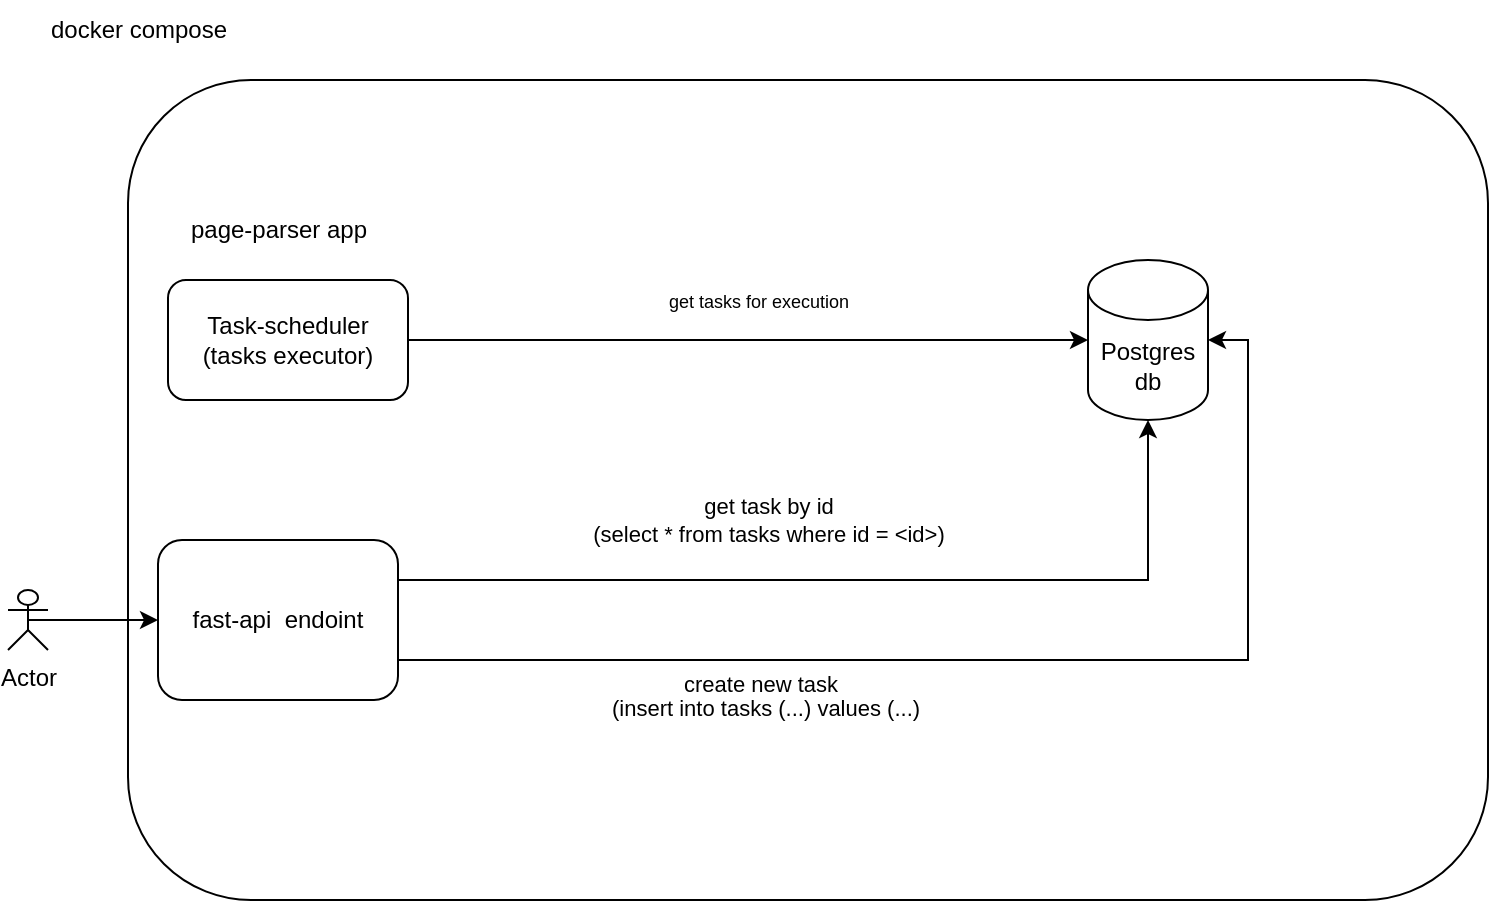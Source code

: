 <mxfile version="21.5.0" type="device">
  <diagram id="xxGH3RkjGrt-0E_2bFbj" name="Page-1">
    <mxGraphModel dx="1139" dy="645" grid="1" gridSize="10" guides="1" tooltips="1" connect="1" arrows="1" fold="1" page="1" pageScale="1" pageWidth="850" pageHeight="1100" math="0" shadow="0">
      <root>
        <mxCell id="0" />
        <mxCell id="1" parent="0" />
        <mxCell id="smdLf3gsNbxKxfawQnFj-7" style="edgeStyle=orthogonalEdgeStyle;rounded=0;orthogonalLoop=1;jettySize=auto;html=1;exitX=1;exitY=0.25;exitDx=0;exitDy=0;entryX=0.5;entryY=1;entryDx=0;entryDy=0;entryPerimeter=0;" edge="1" parent="1" source="smdLf3gsNbxKxfawQnFj-1" target="smdLf3gsNbxKxfawQnFj-9">
          <mxGeometry relative="1" as="geometry">
            <mxPoint x="450" y="350" as="targetPoint" />
          </mxGeometry>
        </mxCell>
        <mxCell id="smdLf3gsNbxKxfawQnFj-11" value="get task by id&lt;br&gt;(select * from tasks where id = &amp;lt;id&amp;gt;)" style="edgeLabel;html=1;align=center;verticalAlign=middle;resizable=0;points=[];" vertex="1" connectable="0" parent="smdLf3gsNbxKxfawQnFj-7">
          <mxGeometry x="-0.626" y="2" relative="1" as="geometry">
            <mxPoint x="100" y="-28" as="offset" />
          </mxGeometry>
        </mxCell>
        <mxCell id="smdLf3gsNbxKxfawQnFj-8" style="edgeStyle=orthogonalEdgeStyle;rounded=0;orthogonalLoop=1;jettySize=auto;html=1;exitX=1;exitY=0.75;exitDx=0;exitDy=0;entryX=1;entryY=0.5;entryDx=0;entryDy=0;entryPerimeter=0;" edge="1" parent="1" source="smdLf3gsNbxKxfawQnFj-1" target="smdLf3gsNbxKxfawQnFj-9">
          <mxGeometry relative="1" as="geometry">
            <mxPoint x="450" y="390" as="targetPoint" />
          </mxGeometry>
        </mxCell>
        <mxCell id="smdLf3gsNbxKxfawQnFj-1" value="fast-api&amp;nbsp; endoint" style="rounded=1;whiteSpace=wrap;html=1;" vertex="1" parent="1">
          <mxGeometry x="145" y="340" width="120" height="80" as="geometry" />
        </mxCell>
        <mxCell id="smdLf3gsNbxKxfawQnFj-5" style="edgeStyle=orthogonalEdgeStyle;rounded=0;orthogonalLoop=1;jettySize=auto;html=1;entryX=0;entryY=0.5;entryDx=0;entryDy=0;entryPerimeter=0;" edge="1" parent="1" source="smdLf3gsNbxKxfawQnFj-2" target="smdLf3gsNbxKxfawQnFj-9">
          <mxGeometry relative="1" as="geometry">
            <mxPoint x="520" y="160" as="targetPoint" />
          </mxGeometry>
        </mxCell>
        <mxCell id="smdLf3gsNbxKxfawQnFj-2" value="Task-scheduler&lt;br&gt;(tasks executor)" style="rounded=1;whiteSpace=wrap;html=1;" vertex="1" parent="1">
          <mxGeometry x="150" y="210" width="120" height="60" as="geometry" />
        </mxCell>
        <mxCell id="smdLf3gsNbxKxfawQnFj-4" value="page-parser app" style="text;html=1;align=center;verticalAlign=middle;resizable=0;points=[];autosize=1;strokeColor=none;fillColor=none;" vertex="1" parent="1">
          <mxGeometry x="150" y="170" width="110" height="30" as="geometry" />
        </mxCell>
        <mxCell id="smdLf3gsNbxKxfawQnFj-9" value="Postgres&lt;br&gt;db" style="shape=cylinder3;whiteSpace=wrap;html=1;boundedLbl=1;backgroundOutline=1;size=15;" vertex="1" parent="1">
          <mxGeometry x="610" y="200" width="60" height="80" as="geometry" />
        </mxCell>
        <mxCell id="smdLf3gsNbxKxfawQnFj-12" value="create new task" style="edgeLabel;html=1;align=center;verticalAlign=middle;resizable=0;points=[];" vertex="1" connectable="0" parent="1">
          <mxGeometry x="460" y="410" as="geometry">
            <mxPoint x="-14" y="2" as="offset" />
          </mxGeometry>
        </mxCell>
        <mxCell id="smdLf3gsNbxKxfawQnFj-15" value="&lt;div style=&quot;text-align: center;&quot;&gt;&lt;span style=&quot;font-size: 11px; background-color: rgb(255, 255, 255);&quot;&gt;(insert into tasks (...) values (...)&lt;/span&gt;&lt;/div&gt;&lt;div style=&quot;text-align: center;&quot;&gt;&lt;span style=&quot;font-size: 11px; background-color: rgb(255, 255, 255);&quot;&gt;&lt;br&gt;&lt;/span&gt;&lt;/div&gt;" style="text;whiteSpace=wrap;html=1;" vertex="1" parent="1">
          <mxGeometry x="370" y="410" width="210" height="40" as="geometry" />
        </mxCell>
        <mxCell id="smdLf3gsNbxKxfawQnFj-16" value="&lt;font style=&quot;font-size: 9px;&quot;&gt;get tasks for execution&lt;br&gt;&lt;/font&gt;" style="text;html=1;align=center;verticalAlign=middle;resizable=0;points=[];autosize=1;strokeColor=none;fillColor=none;" vertex="1" parent="1">
          <mxGeometry x="390" y="205" width="110" height="30" as="geometry" />
        </mxCell>
        <mxCell id="smdLf3gsNbxKxfawQnFj-17" value="" style="rounded=1;whiteSpace=wrap;html=1;fillColor=none;" vertex="1" parent="1">
          <mxGeometry x="130" y="110" width="680" height="410" as="geometry" />
        </mxCell>
        <mxCell id="smdLf3gsNbxKxfawQnFj-21" value="docker compose" style="text;html=1;align=center;verticalAlign=middle;resizable=0;points=[];autosize=1;strokeColor=none;fillColor=none;" vertex="1" parent="1">
          <mxGeometry x="80" y="70" width="110" height="30" as="geometry" />
        </mxCell>
        <mxCell id="smdLf3gsNbxKxfawQnFj-26" style="edgeStyle=orthogonalEdgeStyle;rounded=0;orthogonalLoop=1;jettySize=auto;html=1;exitX=0.5;exitY=0.5;exitDx=0;exitDy=0;exitPerimeter=0;entryX=0;entryY=0.5;entryDx=0;entryDy=0;" edge="1" parent="1" source="smdLf3gsNbxKxfawQnFj-23" target="smdLf3gsNbxKxfawQnFj-1">
          <mxGeometry relative="1" as="geometry" />
        </mxCell>
        <mxCell id="smdLf3gsNbxKxfawQnFj-23" value="Actor" style="shape=umlActor;verticalLabelPosition=bottom;verticalAlign=top;html=1;outlineConnect=0;" vertex="1" parent="1">
          <mxGeometry x="70" y="365" width="20" height="30" as="geometry" />
        </mxCell>
      </root>
    </mxGraphModel>
  </diagram>
</mxfile>
